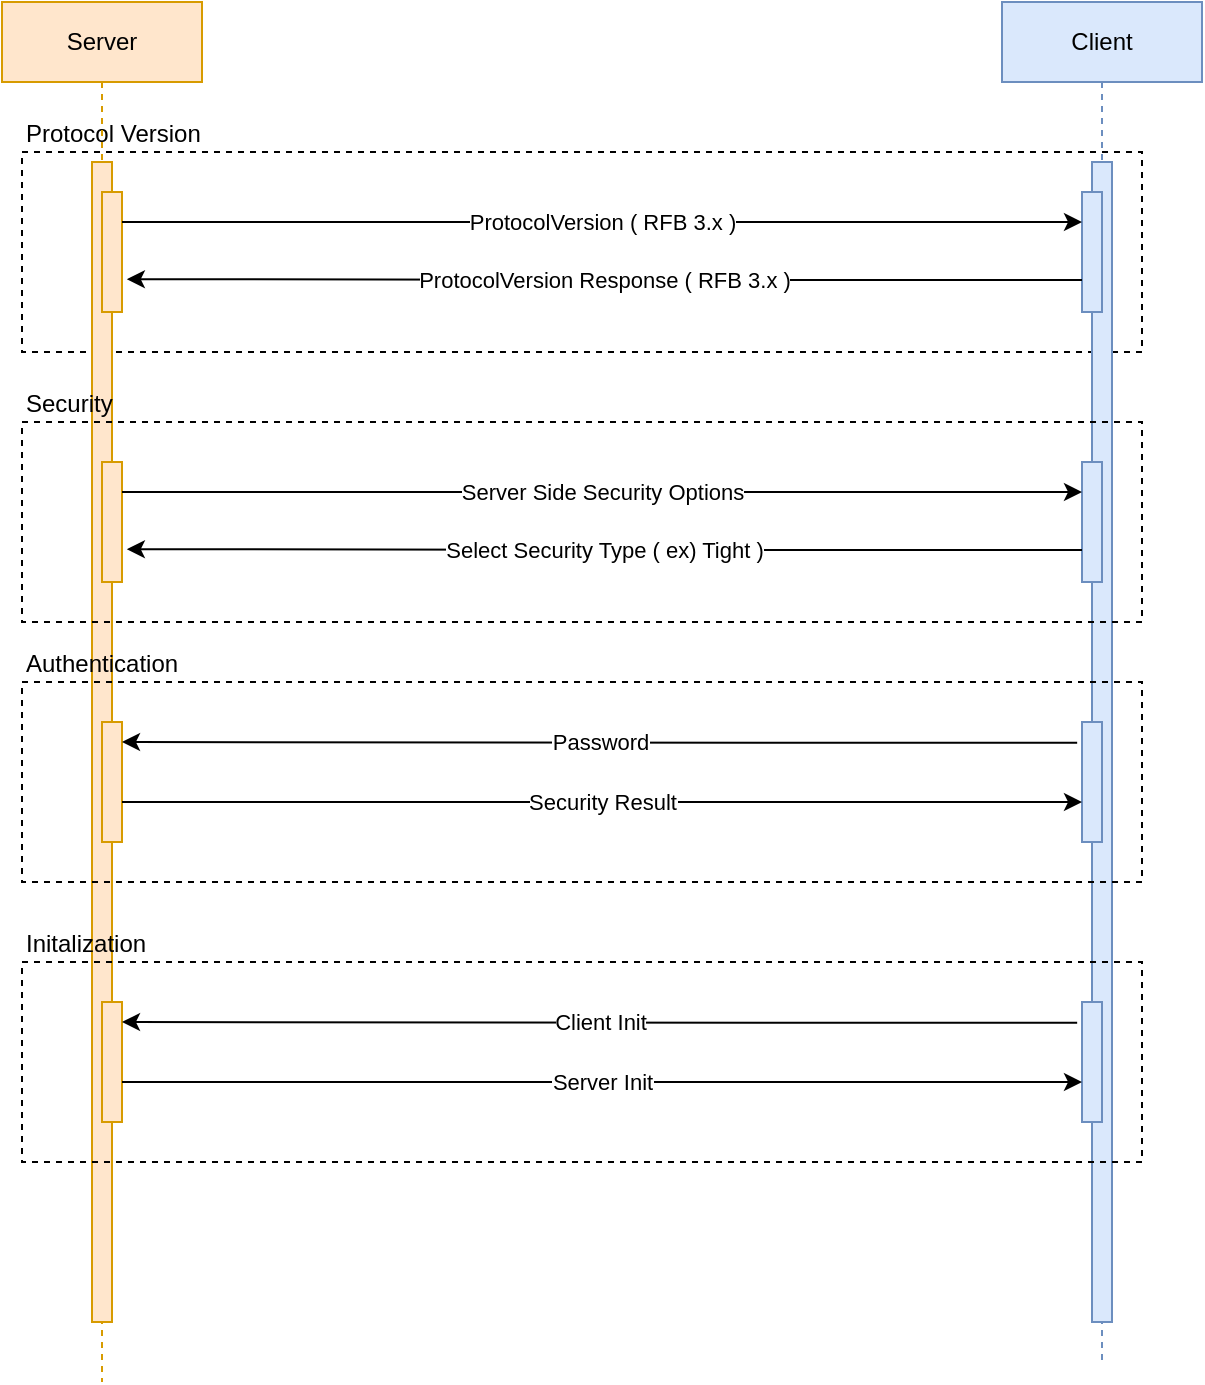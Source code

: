 <mxfile version="27.2.0" pages="5">
  <diagram id="OJiDylZDKc62zz5DHtTa" name="RFB_Protocol">
    <mxGraphModel dx="1188" dy="667" grid="1" gridSize="10" guides="1" tooltips="1" connect="1" arrows="1" fold="1" page="1" pageScale="1" pageWidth="827" pageHeight="1169" math="0" shadow="0">
      <root>
        <mxCell id="0" />
        <mxCell id="1" parent="0" />
        <mxCell id="KPSD_x9DPpmhUbZZ9yAU-1" value="Protocol Version" style="rounded=0;whiteSpace=wrap;html=1;fillColor=none;dashed=1;labelPosition=center;verticalLabelPosition=top;align=left;verticalAlign=bottom;" vertex="1" parent="1">
          <mxGeometry x="120" y="115" width="560" height="100" as="geometry" />
        </mxCell>
        <mxCell id="8FCmaWCUZ1RdT127gi2X-4" value="Server" style="shape=umlLifeline;perimeter=lifelinePerimeter;whiteSpace=wrap;html=1;container=1;collapsible=0;recursiveResize=0;outlineConnect=0;fillColor=#ffe6cc;strokeColor=#d79b00;" vertex="1" parent="1">
          <mxGeometry x="110" y="40" width="100" height="690" as="geometry" />
        </mxCell>
        <mxCell id="8FCmaWCUZ1RdT127gi2X-5" value="" style="html=1;points=[];perimeter=orthogonalPerimeter;fillColor=#ffe6cc;strokeColor=#d79b00;" vertex="1" parent="8FCmaWCUZ1RdT127gi2X-4">
          <mxGeometry x="45" y="80" width="10" height="580" as="geometry" />
        </mxCell>
        <mxCell id="8FCmaWCUZ1RdT127gi2X-6" value="" style="html=1;points=[];perimeter=orthogonalPerimeter;fillColor=#ffe6cc;strokeColor=#d79b00;" vertex="1" parent="8FCmaWCUZ1RdT127gi2X-4">
          <mxGeometry x="50" y="95" width="10" height="60" as="geometry" />
        </mxCell>
        <mxCell id="8FCmaWCUZ1RdT127gi2X-11" value="Client" style="shape=umlLifeline;perimeter=lifelinePerimeter;whiteSpace=wrap;html=1;container=1;collapsible=0;recursiveResize=0;outlineConnect=0;fillColor=#dae8fc;strokeColor=#6c8ebf;" vertex="1" parent="1">
          <mxGeometry x="610" y="40" width="100" height="680" as="geometry" />
        </mxCell>
        <mxCell id="sWM0tMhOnT5Zf9Z6tHfr-1" value="" style="html=1;points=[];perimeter=orthogonalPerimeter;fillColor=#dae8fc;strokeColor=#6c8ebf;" vertex="1" parent="8FCmaWCUZ1RdT127gi2X-11">
          <mxGeometry x="45" y="80" width="10" height="580" as="geometry" />
        </mxCell>
        <mxCell id="sWM0tMhOnT5Zf9Z6tHfr-2" value="" style="html=1;points=[];perimeter=orthogonalPerimeter;fillColor=#dae8fc;strokeColor=#6c8ebf;" vertex="1" parent="8FCmaWCUZ1RdT127gi2X-11">
          <mxGeometry x="40" y="95" width="10" height="60" as="geometry" />
        </mxCell>
        <mxCell id="sWM0tMhOnT5Zf9Z6tHfr-5" value="ProtocolVersion ( RFB 3.x )" style="edgeStyle=orthogonalEdgeStyle;rounded=0;orthogonalLoop=1;jettySize=auto;html=1;" edge="1" parent="1">
          <mxGeometry relative="1" as="geometry">
            <mxPoint x="170" y="150" as="sourcePoint" />
            <mxPoint x="650" y="150" as="targetPoint" />
          </mxGeometry>
        </mxCell>
        <mxCell id="sWM0tMhOnT5Zf9Z6tHfr-10" value="ProtocolVersion Response ( RFB 3.x )" style="edgeStyle=orthogonalEdgeStyle;rounded=0;orthogonalLoop=1;jettySize=auto;html=1;entryX=1.242;entryY=0.71;entryDx=0;entryDy=0;entryPerimeter=0;" edge="1" parent="1">
          <mxGeometry relative="1" as="geometry">
            <mxPoint x="650" y="179" as="sourcePoint" />
            <mxPoint x="172.42" y="178.6" as="targetPoint" />
            <Array as="points">
              <mxPoint x="530" y="179" />
              <mxPoint x="530" y="179" />
            </Array>
          </mxGeometry>
        </mxCell>
        <mxCell id="KPSD_x9DPpmhUbZZ9yAU-3" value="Security" style="rounded=0;whiteSpace=wrap;html=1;fillColor=none;dashed=1;labelPosition=center;verticalLabelPosition=top;align=left;verticalAlign=bottom;" vertex="1" parent="1">
          <mxGeometry x="120" y="250" width="560" height="100" as="geometry" />
        </mxCell>
        <mxCell id="KPSD_x9DPpmhUbZZ9yAU-4" value="" style="html=1;points=[];perimeter=orthogonalPerimeter;fillColor=#ffe6cc;strokeColor=#d79b00;" vertex="1" parent="1">
          <mxGeometry x="160" y="270" width="10" height="60" as="geometry" />
        </mxCell>
        <mxCell id="KPSD_x9DPpmhUbZZ9yAU-5" value="" style="html=1;points=[];perimeter=orthogonalPerimeter;fillColor=#dae8fc;strokeColor=#6c8ebf;" vertex="1" parent="1">
          <mxGeometry x="650" y="270" width="10" height="60" as="geometry" />
        </mxCell>
        <mxCell id="KPSD_x9DPpmhUbZZ9yAU-6" value="Server Side Security Options" style="edgeStyle=orthogonalEdgeStyle;rounded=0;orthogonalLoop=1;jettySize=auto;html=1;" edge="1" parent="1">
          <mxGeometry relative="1" as="geometry">
            <mxPoint x="170" y="285" as="sourcePoint" />
            <mxPoint x="650" y="285" as="targetPoint" />
          </mxGeometry>
        </mxCell>
        <mxCell id="KPSD_x9DPpmhUbZZ9yAU-7" value="Select Security Type ( ex) Tight )" style="edgeStyle=orthogonalEdgeStyle;rounded=0;orthogonalLoop=1;jettySize=auto;html=1;entryX=1.242;entryY=0.71;entryDx=0;entryDy=0;entryPerimeter=0;" edge="1" parent="1">
          <mxGeometry relative="1" as="geometry">
            <mxPoint x="650" y="314" as="sourcePoint" />
            <mxPoint x="172.42" y="313.6" as="targetPoint" />
            <Array as="points">
              <mxPoint x="530" y="314" />
              <mxPoint x="530" y="314" />
            </Array>
          </mxGeometry>
        </mxCell>
        <mxCell id="KPSD_x9DPpmhUbZZ9yAU-13" value="Authentication" style="rounded=0;whiteSpace=wrap;html=1;fillColor=none;dashed=1;labelPosition=center;verticalLabelPosition=top;align=left;verticalAlign=bottom;" vertex="1" parent="1">
          <mxGeometry x="120" y="380" width="560" height="100" as="geometry" />
        </mxCell>
        <mxCell id="KPSD_x9DPpmhUbZZ9yAU-14" value="" style="html=1;points=[];perimeter=orthogonalPerimeter;fillColor=#ffe6cc;strokeColor=#d79b00;" vertex="1" parent="1">
          <mxGeometry x="160" y="400" width="10" height="60" as="geometry" />
        </mxCell>
        <mxCell id="KPSD_x9DPpmhUbZZ9yAU-15" value="" style="html=1;points=[];perimeter=orthogonalPerimeter;fillColor=#dae8fc;strokeColor=#6c8ebf;" vertex="1" parent="1">
          <mxGeometry x="650" y="400" width="10" height="60" as="geometry" />
        </mxCell>
        <mxCell id="KPSD_x9DPpmhUbZZ9yAU-16" value="Security Result" style="edgeStyle=orthogonalEdgeStyle;rounded=0;orthogonalLoop=1;jettySize=auto;html=1;" edge="1" parent="1">
          <mxGeometry relative="1" as="geometry">
            <mxPoint x="170" y="440" as="sourcePoint" />
            <mxPoint x="650" y="440" as="targetPoint" />
          </mxGeometry>
        </mxCell>
        <mxCell id="KPSD_x9DPpmhUbZZ9yAU-17" value="Password" style="edgeStyle=orthogonalEdgeStyle;rounded=0;orthogonalLoop=1;jettySize=auto;html=1;entryX=1.242;entryY=0.71;entryDx=0;entryDy=0;entryPerimeter=0;" edge="1" parent="1">
          <mxGeometry relative="1" as="geometry">
            <mxPoint x="647.58" y="410.4" as="sourcePoint" />
            <mxPoint x="170.0" y="410" as="targetPoint" />
            <Array as="points">
              <mxPoint x="527.58" y="410.4" />
              <mxPoint x="527.58" y="410.4" />
            </Array>
          </mxGeometry>
        </mxCell>
        <mxCell id="KPSD_x9DPpmhUbZZ9yAU-18" value="Initalization" style="rounded=0;whiteSpace=wrap;html=1;fillColor=none;dashed=1;labelPosition=center;verticalLabelPosition=top;align=left;verticalAlign=bottom;" vertex="1" parent="1">
          <mxGeometry x="120" y="520" width="560" height="100" as="geometry" />
        </mxCell>
        <mxCell id="KPSD_x9DPpmhUbZZ9yAU-19" value="" style="html=1;points=[];perimeter=orthogonalPerimeter;fillColor=#ffe6cc;strokeColor=#d79b00;" vertex="1" parent="1">
          <mxGeometry x="160" y="540" width="10" height="60" as="geometry" />
        </mxCell>
        <mxCell id="KPSD_x9DPpmhUbZZ9yAU-20" value="" style="html=1;points=[];perimeter=orthogonalPerimeter;fillColor=#dae8fc;strokeColor=#6c8ebf;" vertex="1" parent="1">
          <mxGeometry x="650" y="540" width="10" height="60" as="geometry" />
        </mxCell>
        <mxCell id="KPSD_x9DPpmhUbZZ9yAU-21" value="Server Init" style="edgeStyle=orthogonalEdgeStyle;rounded=0;orthogonalLoop=1;jettySize=auto;html=1;" edge="1" parent="1">
          <mxGeometry relative="1" as="geometry">
            <mxPoint x="170" y="580" as="sourcePoint" />
            <mxPoint x="650" y="580" as="targetPoint" />
          </mxGeometry>
        </mxCell>
        <mxCell id="KPSD_x9DPpmhUbZZ9yAU-22" value="Client Init" style="edgeStyle=orthogonalEdgeStyle;rounded=0;orthogonalLoop=1;jettySize=auto;html=1;entryX=1.242;entryY=0.71;entryDx=0;entryDy=0;entryPerimeter=0;" edge="1" parent="1">
          <mxGeometry relative="1" as="geometry">
            <mxPoint x="647.58" y="550.4" as="sourcePoint" />
            <mxPoint x="170.0" y="550" as="targetPoint" />
            <Array as="points">
              <mxPoint x="527.58" y="550.4" />
              <mxPoint x="527.58" y="550.4" />
            </Array>
          </mxGeometry>
        </mxCell>
      </root>
    </mxGraphModel>
  </diagram>
  <diagram id="futHeiRAGk7LEK9us22i" name="Optional_Protocol">
    <mxGraphModel dx="2253" dy="800" grid="1" gridSize="10" guides="1" tooltips="1" connect="1" arrows="1" fold="1" page="1" pageScale="1" pageWidth="827" pageHeight="1169" math="0" shadow="0">
      <root>
        <mxCell id="0" />
        <mxCell id="1" parent="0" />
        <mxCell id="oYPwVkxwW-klJInTMUcj-1" value="alt" style="shape=umlFrame;whiteSpace=wrap;html=1;fillColor=#f5f5f5;fontColor=#333333;strokeColor=#666666;" vertex="1" parent="1">
          <mxGeometry x="150" y="320" width="620" height="330" as="geometry" />
        </mxCell>
        <mxCell id="oYPwVkxwW-klJInTMUcj-2" value=":Customer" style="shape=umlLifeline;participant=umlActor;perimeter=lifelinePerimeter;html=1;container=1;collapsible=0;recursiveResize=0;verticalAlign=top;spacingTop=36;outlineConnect=0;size=40;fillColor=#f8cecc;strokeColor=#b85450;" vertex="1" parent="1">
          <mxGeometry x="80" y="160" width="20" height="530" as="geometry" />
        </mxCell>
        <mxCell id="oYPwVkxwW-klJInTMUcj-3" value="" style="html=1;points=[];perimeter=orthogonalPerimeter;fillColor=#f8cecc;strokeColor=#b85450;" vertex="1" parent="oYPwVkxwW-klJInTMUcj-2">
          <mxGeometry x="5" y="70" width="10" height="420" as="geometry" />
        </mxCell>
        <mxCell id="oYPwVkxwW-klJInTMUcj-4" value=":SearchForm" style="shape=umlLifeline;perimeter=lifelinePerimeter;whiteSpace=wrap;html=1;container=1;collapsible=0;recursiveResize=0;outlineConnect=0;fillColor=#ffe6cc;strokeColor=#d79b00;" vertex="1" parent="1">
          <mxGeometry x="220" y="170" width="100" height="520" as="geometry" />
        </mxCell>
        <mxCell id="oYPwVkxwW-klJInTMUcj-5" value="" style="html=1;points=[];perimeter=orthogonalPerimeter;fillColor=#ffe6cc;strokeColor=#d79b00;" vertex="1" parent="oYPwVkxwW-klJInTMUcj-4">
          <mxGeometry x="45" y="80" width="10" height="380" as="geometry" />
        </mxCell>
        <mxCell id="oYPwVkxwW-klJInTMUcj-6" value="" style="html=1;points=[];perimeter=orthogonalPerimeter;fillColor=#ffe6cc;strokeColor=#d79b00;" vertex="1" parent="oYPwVkxwW-klJInTMUcj-4">
          <mxGeometry x="50" y="110" width="10" height="40" as="geometry" />
        </mxCell>
        <mxCell id="oYPwVkxwW-klJInTMUcj-7" value="1.1: validSearch()" style="edgeStyle=orthogonalEdgeStyle;html=1;align=left;spacingLeft=2;endArrow=block;rounded=0;entryX=1;entryY=0;" edge="1" parent="oYPwVkxwW-klJInTMUcj-4" target="oYPwVkxwW-klJInTMUcj-6">
          <mxGeometry relative="1" as="geometry">
            <mxPoint x="55" y="100" as="sourcePoint" />
            <Array as="points">
              <mxPoint x="80" y="100" />
              <mxPoint x="80" y="110" />
            </Array>
          </mxGeometry>
        </mxCell>
        <mxCell id="oYPwVkxwW-klJInTMUcj-8" value="" style="html=1;points=[];perimeter=orthogonalPerimeter;fillColor=#ffe6cc;strokeColor=#d79b00;" vertex="1" parent="oYPwVkxwW-klJInTMUcj-4">
          <mxGeometry x="50" y="380" width="10" height="40" as="geometry" />
        </mxCell>
        <mxCell id="oYPwVkxwW-klJInTMUcj-9" value="1.3: displayError()" style="edgeStyle=orthogonalEdgeStyle;html=1;align=left;spacingLeft=2;endArrow=block;rounded=0;entryX=1;entryY=0;" edge="1" parent="oYPwVkxwW-klJInTMUcj-4" source="oYPwVkxwW-klJInTMUcj-5" target="oYPwVkxwW-klJInTMUcj-8">
          <mxGeometry relative="1" as="geometry">
            <mxPoint x="50" y="320" as="sourcePoint" />
            <Array as="points">
              <mxPoint x="80" y="370" />
              <mxPoint x="80" y="380" />
            </Array>
          </mxGeometry>
        </mxCell>
        <mxCell id="oYPwVkxwW-klJInTMUcj-10" value="1: itemSearch(itemName)" style="html=1;verticalAlign=bottom;endArrow=block;entryX=0;entryY=0;rounded=0;" edge="1" source="oYPwVkxwW-klJInTMUcj-3" target="oYPwVkxwW-klJInTMUcj-5" parent="1">
          <mxGeometry relative="1" as="geometry">
            <mxPoint x="195" y="250" as="sourcePoint" />
          </mxGeometry>
        </mxCell>
        <mxCell id="oYPwVkxwW-klJInTMUcj-11" value=":SearchResults" style="shape=umlLifeline;perimeter=lifelinePerimeter;whiteSpace=wrap;html=1;container=1;collapsible=0;recursiveResize=0;outlineConnect=0;fillColor=#dae8fc;strokeColor=#6c8ebf;" vertex="1" parent="1">
          <mxGeometry x="440" y="170" width="100" height="520" as="geometry" />
        </mxCell>
        <mxCell id="oYPwVkxwW-klJInTMUcj-12" value="" style="html=1;points=[];perimeter=orthogonalPerimeter;fillColor=#dae8fc;strokeColor=#6c8ebf;" vertex="1" parent="oYPwVkxwW-klJInTMUcj-11">
          <mxGeometry x="45" y="250" width="10" height="20" as="geometry" />
        </mxCell>
        <mxCell id="oYPwVkxwW-klJInTMUcj-13" value=":ItemDatabase" style="shape=umlLifeline;participant=umlEntity;perimeter=lifelinePerimeter;whiteSpace=wrap;html=1;container=1;collapsible=0;recursiveResize=0;verticalAlign=top;spacingTop=36;outlineConnect=0;fillColor=#e1d5e7;strokeColor=#9673a6;" vertex="1" parent="1">
          <mxGeometry x="610" y="170" width="40" height="520" as="geometry" />
        </mxCell>
        <mxCell id="oYPwVkxwW-klJInTMUcj-14" value="" style="html=1;points=[];perimeter=orthogonalPerimeter;fillColor=#e1d5e7;strokeColor=#9673a6;" vertex="1" parent="oYPwVkxwW-klJInTMUcj-13">
          <mxGeometry x="15" y="180" width="10" height="40" as="geometry" />
        </mxCell>
        <mxCell id="oYPwVkxwW-klJInTMUcj-15" value=":ResultList" style="shape=umlLifeline;perimeter=lifelinePerimeter;whiteSpace=wrap;html=1;container=1;collapsible=0;recursiveResize=0;outlineConnect=0;fillColor=#d5e8d4;strokeColor=#82b366;" vertex="1" parent="1">
          <mxGeometry x="690" y="240" width="100" height="220" as="geometry" />
        </mxCell>
        <mxCell id="oYPwVkxwW-klJInTMUcj-16" value="" style="shape=umlDestroy;whiteSpace=wrap;html=1;strokeWidth=3;" vertex="1" parent="oYPwVkxwW-klJInTMUcj-15">
          <mxGeometry x="35" y="200" width="30" height="30" as="geometry" />
        </mxCell>
        <mxCell id="oYPwVkxwW-klJInTMUcj-17" value="" style="html=1;points=[];perimeter=orthogonalPerimeter;fillColor=#d5e8d4;strokeColor=#82b366;" vertex="1" parent="oYPwVkxwW-klJInTMUcj-15">
          <mxGeometry x="45" y="115" width="10" height="65" as="geometry" />
        </mxCell>
        <mxCell id="oYPwVkxwW-klJInTMUcj-18" value="1.2: SearchItems(itemName)" style="html=1;verticalAlign=bottom;endArrow=block;entryX=0;entryY=0;rounded=0;" edge="1" source="oYPwVkxwW-klJInTMUcj-5" target="oYPwVkxwW-klJInTMUcj-14" parent="1">
          <mxGeometry relative="1" as="geometry">
            <mxPoint x="560" y="280" as="sourcePoint" />
          </mxGeometry>
        </mxCell>
        <mxCell id="oYPwVkxwW-klJInTMUcj-19" value="1.2.1: listResults()" style="html=1;verticalAlign=bottom;endArrow=block;entryX=0;entryY=0;rounded=0;" edge="1" source="oYPwVkxwW-klJInTMUcj-14" target="oYPwVkxwW-klJInTMUcj-17" parent="1">
          <mxGeometry relative="1" as="geometry">
            <mxPoint x="672" y="365" as="sourcePoint" />
          </mxGeometry>
        </mxCell>
        <mxCell id="oYPwVkxwW-klJInTMUcj-20" value="1.2.1.1: displayResults()" style="html=1;verticalAlign=bottom;endArrow=block;entryX=1;entryY=0;rounded=0;" edge="1" source="oYPwVkxwW-klJInTMUcj-17" target="oYPwVkxwW-klJInTMUcj-12" parent="1">
          <mxGeometry relative="1" as="geometry">
            <mxPoint x="560" y="400" as="sourcePoint" />
            <Array as="points">
              <mxPoint x="560" y="420" />
            </Array>
          </mxGeometry>
        </mxCell>
        <mxCell id="oYPwVkxwW-klJInTMUcj-21" value="" style="endArrow=none;dashed=1;html=1;rounded=0;entryX=1;entryY=0.576;entryDx=0;entryDy=0;entryPerimeter=0;exitX=0;exitY=0.573;exitDx=0;exitDy=0;exitPerimeter=0;" edge="1" source="oYPwVkxwW-klJInTMUcj-1" target="oYPwVkxwW-klJInTMUcj-1" parent="1">
          <mxGeometry width="50" height="50" relative="1" as="geometry">
            <mxPoint x="360" y="460" as="sourcePoint" />
            <mxPoint x="410" y="410" as="targetPoint" />
          </mxGeometry>
        </mxCell>
        <mxCell id="oYPwVkxwW-klJInTMUcj-22" value="[itemName=valid]" style="text;html=1;align=center;verticalAlign=middle;resizable=0;points=[];autosize=1;strokeColor=none;fillColor=none;" vertex="1" parent="1">
          <mxGeometry x="145" y="345" width="120" height="30" as="geometry" />
        </mxCell>
        <mxCell id="oYPwVkxwW-klJInTMUcj-23" value="[else]" style="text;html=1;align=center;verticalAlign=middle;resizable=0;points=[];autosize=1;strokeColor=none;fillColor=none;" vertex="1" parent="1">
          <mxGeometry x="145" y="505" width="50" height="30" as="geometry" />
        </mxCell>
        <mxCell id="oYPwVkxwW-klJInTMUcj-24" style="edgeStyle=none;rounded=0;orthogonalLoop=1;jettySize=auto;html=1;endArrow=open;endFill=0;dashed=1;" edge="1" source="oYPwVkxwW-klJInTMUcj-5" target="oYPwVkxwW-klJInTMUcj-3" parent="1">
          <mxGeometry relative="1" as="geometry">
            <Array as="points">
              <mxPoint x="180" y="620" />
            </Array>
          </mxGeometry>
        </mxCell>
        <mxCell id="oYPwVkxwW-klJInTMUcj-25" value="sd searchForItems" style="shape=umlFrame;whiteSpace=wrap;html=1;width=120;height=30;boundedLbl=1;verticalAlign=middle;align=left;spacingLeft=5;fillColor=#f5f5f5;fontColor=#333333;strokeColor=#666666;" vertex="1" parent="1">
          <mxGeometry x="-10" y="120" width="850" height="590" as="geometry" />
        </mxCell>
      </root>
    </mxGraphModel>
  </diagram>
  <diagram name="Screen" id="r6Kb4BBWpulR1Wia2MeO">
    <mxGraphModel dx="2610" dy="2169" grid="1" gridSize="10" guides="1" tooltips="1" connect="1" arrows="1" fold="1" page="1" pageScale="1" pageWidth="827" pageHeight="1169" math="0" shadow="0">
      <root>
        <mxCell id="0" />
        <mxCell id="1" parent="0" />
        <mxCell id="QIp_asUdpDxzrUBA6vSg-23" value="&lt;h3 style=&quot;&quot;&gt;Desktop Server&lt;/h3&gt;" style="rounded=0;whiteSpace=wrap;html=1;labelPosition=center;verticalLabelPosition=top;align=center;verticalAlign=bottom;" parent="1" vertex="1">
          <mxGeometry x="42.86" y="-1112.5" width="657.14" height="610" as="geometry" />
        </mxCell>
        <mxCell id="QIp_asUdpDxzrUBA6vSg-42" value="Pipe Server" style="rounded=0;whiteSpace=wrap;html=1;" parent="1" vertex="1">
          <mxGeometry x="62.86" y="-840" width="120" height="60" as="geometry" />
        </mxCell>
        <mxCell id="QIp_asUdpDxzrUBA6vSg-43" value="" style="group" parent="1" vertex="1" connectable="0">
          <mxGeometry x="402.86" y="-1085" width="210" height="550" as="geometry" />
        </mxCell>
        <mxCell id="QIp_asUdpDxzrUBA6vSg-26" value="Windows Screen Grabber" style="rounded=0;whiteSpace=wrap;html=1;labelPosition=center;verticalLabelPosition=top;align=center;verticalAlign=bottom;" parent="QIp_asUdpDxzrUBA6vSg-43" vertex="1">
          <mxGeometry width="210" height="550" as="geometry" />
        </mxCell>
        <mxCell id="QIp_asUdpDxzrUBA6vSg-27" style="edgeStyle=orthogonalEdgeStyle;rounded=0;orthogonalLoop=1;jettySize=auto;html=1;entryX=0.5;entryY=0;entryDx=0;entryDy=0;" parent="QIp_asUdpDxzrUBA6vSg-43" source="QIp_asUdpDxzrUBA6vSg-28" target="QIp_asUdpDxzrUBA6vSg-41" edge="1">
          <mxGeometry relative="1" as="geometry" />
        </mxCell>
        <mxCell id="QIp_asUdpDxzrUBA6vSg-28" value="&lt;div&gt;Windows&lt;/div&gt;DesktopFactory" style="rounded=0;whiteSpace=wrap;html=1;" parent="QIp_asUdpDxzrUBA6vSg-43" vertex="1">
          <mxGeometry x="40" y="19" width="120" height="60" as="geometry" />
        </mxCell>
        <mxCell id="QIp_asUdpDxzrUBA6vSg-29" style="edgeStyle=orthogonalEdgeStyle;rounded=0;orthogonalLoop=1;jettySize=auto;html=1;entryX=0.5;entryY=0;entryDx=0;entryDy=0;" parent="QIp_asUdpDxzrUBA6vSg-43" source="QIp_asUdpDxzrUBA6vSg-31" target="QIp_asUdpDxzrUBA6vSg-38" edge="1">
          <mxGeometry relative="1" as="geometry" />
        </mxCell>
        <mxCell id="QIp_asUdpDxzrUBA6vSg-30" value="Fallback" style="edgeLabel;html=1;align=center;verticalAlign=middle;resizable=0;points=[];" parent="QIp_asUdpDxzrUBA6vSg-29" vertex="1" connectable="0">
          <mxGeometry x="-0.582" y="1" relative="1" as="geometry">
            <mxPoint as="offset" />
          </mxGeometry>
        </mxCell>
        <mxCell id="QIp_asUdpDxzrUBA6vSg-31" value="Win8 Desktop Duplication" style="rounded=0;whiteSpace=wrap;html=1;fillColor=#f5f5f5;fontColor=#333333;strokeColor=#666666;" parent="QIp_asUdpDxzrUBA6vSg-43" vertex="1">
          <mxGeometry x="40" y="189" width="120" height="60" as="geometry" />
        </mxCell>
        <mxCell id="QIp_asUdpDxzrUBA6vSg-32" style="edgeStyle=orthogonalEdgeStyle;rounded=0;orthogonalLoop=1;jettySize=auto;html=1;entryX=0.5;entryY=0;entryDx=0;entryDy=0;" parent="QIp_asUdpDxzrUBA6vSg-43" source="QIp_asUdpDxzrUBA6vSg-34" target="QIp_asUdpDxzrUBA6vSg-35" edge="1">
          <mxGeometry relative="1" as="geometry" />
        </mxCell>
        <mxCell id="QIp_asUdpDxzrUBA6vSg-33" value="Fallback" style="edgeLabel;html=1;align=center;verticalAlign=middle;resizable=0;points=[];" parent="QIp_asUdpDxzrUBA6vSg-32" vertex="1" connectable="0">
          <mxGeometry x="-0.269" y="1" relative="1" as="geometry">
            <mxPoint as="offset" />
          </mxGeometry>
        </mxCell>
        <mxCell id="QIp_asUdpDxzrUBA6vSg-34" value="Mirage Screen Driver" style="rounded=0;whiteSpace=wrap;html=1;fillColor=#f5f5f5;fontColor=#333333;strokeColor=#666666;" parent="QIp_asUdpDxzrUBA6vSg-43" vertex="1">
          <mxGeometry x="40" y="372" width="120" height="60" as="geometry" />
        </mxCell>
        <mxCell id="QIp_asUdpDxzrUBA6vSg-35" value="Win32(GDI) Capture" style="rounded=0;whiteSpace=wrap;html=1;fillColor=#f5f5f5;fontColor=#333333;strokeColor=#666666;" parent="QIp_asUdpDxzrUBA6vSg-43" vertex="1">
          <mxGeometry x="40" y="470" width="120" height="60" as="geometry" />
        </mxCell>
        <mxCell id="QIp_asUdpDxzrUBA6vSg-36" style="edgeStyle=orthogonalEdgeStyle;rounded=0;orthogonalLoop=1;jettySize=auto;html=1;entryX=0.5;entryY=0;entryDx=0;entryDy=0;" parent="QIp_asUdpDxzrUBA6vSg-43" source="QIp_asUdpDxzrUBA6vSg-38" target="QIp_asUdpDxzrUBA6vSg-34" edge="1">
          <mxGeometry relative="1" as="geometry" />
        </mxCell>
        <mxCell id="QIp_asUdpDxzrUBA6vSg-37" value="Yes" style="edgeLabel;html=1;align=center;verticalAlign=middle;resizable=0;points=[];" parent="QIp_asUdpDxzrUBA6vSg-36" vertex="1" connectable="0">
          <mxGeometry x="-0.09" y="1" relative="1" as="geometry">
            <mxPoint as="offset" />
          </mxGeometry>
        </mxCell>
        <mxCell id="QIp_asUdpDxzrUBA6vSg-78" value="No" style="edgeStyle=orthogonalEdgeStyle;rounded=0;orthogonalLoop=1;jettySize=auto;html=1;entryX=1;entryY=0.5;entryDx=0;entryDy=0;" parent="QIp_asUdpDxzrUBA6vSg-43" source="QIp_asUdpDxzrUBA6vSg-38" target="QIp_asUdpDxzrUBA6vSg-35" edge="1">
          <mxGeometry relative="1" as="geometry">
            <Array as="points">
              <mxPoint x="200" y="312" />
              <mxPoint x="200" y="500" />
            </Array>
          </mxGeometry>
        </mxCell>
        <mxCell id="QIp_asUdpDxzrUBA6vSg-38" value="MirrorDriver" style="rhombus;whiteSpace=wrap;html=1;" parent="QIp_asUdpDxzrUBA6vSg-43" vertex="1">
          <mxGeometry x="58.75" y="282" width="82.5" height="60" as="geometry" />
        </mxCell>
        <mxCell id="QIp_asUdpDxzrUBA6vSg-39" style="edgeStyle=orthogonalEdgeStyle;rounded=0;orthogonalLoop=1;jettySize=auto;html=1;entryX=0.5;entryY=0;entryDx=0;entryDy=0;" parent="QIp_asUdpDxzrUBA6vSg-43" source="QIp_asUdpDxzrUBA6vSg-41" target="QIp_asUdpDxzrUBA6vSg-31" edge="1">
          <mxGeometry relative="1" as="geometry" />
        </mxCell>
        <mxCell id="QIp_asUdpDxzrUBA6vSg-77" value="Yes" style="edgeLabel;html=1;align=center;verticalAlign=middle;resizable=0;points=[];" parent="QIp_asUdpDxzrUBA6vSg-39" vertex="1" connectable="0">
          <mxGeometry x="-0.365" y="-1" relative="1" as="geometry">
            <mxPoint as="offset" />
          </mxGeometry>
        </mxCell>
        <mxCell id="QIp_asUdpDxzrUBA6vSg-40" value="No" style="edgeStyle=orthogonalEdgeStyle;rounded=0;orthogonalLoop=1;jettySize=auto;html=1;entryX=1;entryY=0.5;entryDx=0;entryDy=0;" parent="QIp_asUdpDxzrUBA6vSg-43" source="QIp_asUdpDxzrUBA6vSg-41" target="QIp_asUdpDxzrUBA6vSg-38" edge="1">
          <mxGeometry relative="1" as="geometry">
            <Array as="points">
              <mxPoint x="200" y="129" />
              <mxPoint x="200" y="312" />
            </Array>
          </mxGeometry>
        </mxCell>
        <mxCell id="QIp_asUdpDxzrUBA6vSg-41" value="D3D" style="rhombus;whiteSpace=wrap;html=1;" parent="QIp_asUdpDxzrUBA6vSg-43" vertex="1">
          <mxGeometry x="58.75" y="99" width="82.5" height="60" as="geometry" />
        </mxCell>
        <mxCell id="QIp_asUdpDxzrUBA6vSg-45" value="&lt;h3 style=&quot;&quot;&gt;SwRCS Service&lt;/h3&gt;" style="rounded=0;whiteSpace=wrap;html=1;labelPosition=center;verticalLabelPosition=top;align=center;verticalAlign=bottom;" parent="1" vertex="1">
          <mxGeometry x="-790" y="-1110" width="670" height="610" as="geometry" />
        </mxCell>
        <mxCell id="QIp_asUdpDxzrUBA6vSg-47" style="edgeStyle=orthogonalEdgeStyle;rounded=0;orthogonalLoop=1;jettySize=auto;html=1;entryX=0;entryY=0.5;entryDx=0;entryDy=0;startArrow=classic;startFill=1;dashed=1;" parent="1" source="QIp_asUdpDxzrUBA6vSg-46" target="QIp_asUdpDxzrUBA6vSg-42" edge="1">
          <mxGeometry relative="1" as="geometry" />
        </mxCell>
        <mxCell id="l4cAjevxtA63TaPh4Kpv-82" value="Windows Pipe" style="edgeLabel;html=1;align=center;verticalAlign=middle;resizable=0;points=[];" parent="QIp_asUdpDxzrUBA6vSg-47" vertex="1" connectable="0">
          <mxGeometry x="0.011" y="1" relative="1" as="geometry">
            <mxPoint as="offset" />
          </mxGeometry>
        </mxCell>
        <mxCell id="QIp_asUdpDxzrUBA6vSg-46" value="Pipe Client" style="rounded=0;whiteSpace=wrap;html=1;" parent="1" vertex="1">
          <mxGeometry x="-290" y="-837.5" width="120" height="60" as="geometry" />
        </mxCell>
        <mxCell id="QIp_asUdpDxzrUBA6vSg-48" value="RFB Client" style="rounded=0;whiteSpace=wrap;html=1;labelPosition=center;verticalLabelPosition=top;align=left;verticalAlign=bottom;" parent="1" vertex="1">
          <mxGeometry x="-750" y="-790" width="160" height="120" as="geometry" />
        </mxCell>
        <mxCell id="QIp_asUdpDxzrUBA6vSg-51" value="UpdateSender" style="rounded=0;whiteSpace=wrap;html=1;fillColor=#fff2cc;strokeColor=#d6b656;" parent="1" vertex="1">
          <mxGeometry x="-730" y="-762.5" width="120" height="60" as="geometry" />
        </mxCell>
        <mxCell id="QIp_asUdpDxzrUBA6vSg-72" value="" style="edgeStyle=orthogonalEdgeStyle;rounded=0;orthogonalLoop=1;jettySize=auto;html=1;entryX=0;entryY=0.5;entryDx=0;entryDy=0;startArrow=classic;startFill=1;dashed=1;" parent="1" source="QIp_asUdpDxzrUBA6vSg-42" target="QIp_asUdpDxzrUBA6vSg-71" edge="1">
          <mxGeometry relative="1" as="geometry">
            <mxPoint x="182.86" y="-809.5" as="sourcePoint" />
            <mxPoint x="402.86" y="-809.5" as="targetPoint" />
          </mxGeometry>
        </mxCell>
        <mxCell id="QIp_asUdpDxzrUBA6vSg-75" style="edgeStyle=orthogonalEdgeStyle;rounded=0;orthogonalLoop=1;jettySize=auto;html=1;entryX=0.5;entryY=1;entryDx=0;entryDy=0;dashed=1;startArrow=classic;startFill=1;" parent="1" source="QIp_asUdpDxzrUBA6vSg-71" target="QIp_asUdpDxzrUBA6vSg-26" edge="1">
          <mxGeometry relative="1" as="geometry">
            <Array as="points">
              <mxPoint x="282.86" y="-522.5" />
              <mxPoint x="507.86" y="-522.5" />
            </Array>
          </mxGeometry>
        </mxCell>
        <mxCell id="QIp_asUdpDxzrUBA6vSg-71" value="Dispatcher" style="rounded=0;whiteSpace=wrap;html=1;" parent="1" vertex="1">
          <mxGeometry x="222.86" y="-840" width="120" height="60" as="geometry" />
        </mxCell>
        <mxCell id="QIp_asUdpDxzrUBA6vSg-91" value="Socket Accepted" style="edgeStyle=orthogonalEdgeStyle;rounded=0;orthogonalLoop=1;jettySize=auto;html=1;entryX=0.5;entryY=0;entryDx=0;entryDy=0;" parent="1" source="QIp_asUdpDxzrUBA6vSg-82" target="QIp_asUdpDxzrUBA6vSg-83" edge="1">
          <mxGeometry relative="1" as="geometry" />
        </mxCell>
        <mxCell id="QIp_asUdpDxzrUBA6vSg-82" value="RFB Server(TCP/IP)" style="rounded=0;whiteSpace=wrap;html=1;" parent="1" vertex="1">
          <mxGeometry x="-560" y="-1082.5" width="120" height="57.5" as="geometry" />
        </mxCell>
        <mxCell id="QIp_asUdpDxzrUBA6vSg-87" style="edgeStyle=orthogonalEdgeStyle;rounded=0;orthogonalLoop=1;jettySize=auto;html=1;entryX=0.5;entryY=0;entryDx=0;entryDy=0;" parent="1" source="QIp_asUdpDxzrUBA6vSg-83" target="QIp_asUdpDxzrUBA6vSg-48" edge="1">
          <mxGeometry relative="1" as="geometry">
            <Array as="points">
              <mxPoint x="-500" y="-850" />
              <mxPoint x="-670" y="-850" />
            </Array>
          </mxGeometry>
        </mxCell>
        <mxCell id="QIp_asUdpDxzrUBA6vSg-88" style="edgeStyle=orthogonalEdgeStyle;rounded=0;orthogonalLoop=1;jettySize=auto;html=1;entryX=0.5;entryY=0;entryDx=0;entryDy=0;" parent="1" source="QIp_asUdpDxzrUBA6vSg-83" target="QIp_asUdpDxzrUBA6vSg-84" edge="1">
          <mxGeometry relative="1" as="geometry">
            <Array as="points">
              <mxPoint x="-500" y="-850" />
              <mxPoint x="-480" y="-850" />
            </Array>
          </mxGeometry>
        </mxCell>
        <mxCell id="QIp_asUdpDxzrUBA6vSg-83" value="RFB Manager" style="rounded=0;whiteSpace=wrap;html=1;" parent="1" vertex="1">
          <mxGeometry x="-560" y="-985" width="120" height="60" as="geometry" />
        </mxCell>
        <mxCell id="QIp_asUdpDxzrUBA6vSg-84" value="RFB Client" style="rounded=0;whiteSpace=wrap;html=1;labelPosition=center;verticalLabelPosition=top;align=left;verticalAlign=bottom;" parent="1" vertex="1">
          <mxGeometry x="-560" y="-790" width="160" height="120" as="geometry" />
        </mxCell>
        <mxCell id="QIp_asUdpDxzrUBA6vSg-85" value="UpdateSender" style="rounded=0;whiteSpace=wrap;html=1;fillColor=#fff2cc;strokeColor=#d6b656;" parent="1" vertex="1">
          <mxGeometry x="-540" y="-762.5" width="120" height="60" as="geometry" />
        </mxCell>
        <mxCell id="XQ-2oeP14VWHkz70t2Wv-2" style="edgeStyle=orthogonalEdgeStyle;rounded=0;orthogonalLoop=1;jettySize=auto;html=1;entryX=0.5;entryY=1;entryDx=0;entryDy=0;dashed=1;" parent="1" source="QIp_asUdpDxzrUBA6vSg-46" target="QIp_asUdpDxzrUBA6vSg-51" edge="1">
          <mxGeometry relative="1" as="geometry">
            <Array as="points">
              <mxPoint x="-230" y="-545" />
              <mxPoint x="-670" y="-545" />
            </Array>
          </mxGeometry>
        </mxCell>
        <mxCell id="3igPh88ZHLzASPxVfQm4-1" style="edgeStyle=orthogonalEdgeStyle;rounded=0;orthogonalLoop=1;jettySize=auto;html=1;entryX=0.5;entryY=1;entryDx=0;entryDy=0;dashed=1;startArrow=classic;startFill=1;" parent="1" source="QIp_asUdpDxzrUBA6vSg-46" target="QIp_asUdpDxzrUBA6vSg-85" edge="1">
          <mxGeometry relative="1" as="geometry">
            <Array as="points">
              <mxPoint x="-230" y="-545" />
              <mxPoint x="-480" y="-545" />
            </Array>
          </mxGeometry>
        </mxCell>
        <mxCell id="l4cAjevxtA63TaPh4Kpv-1" value="Update Sender ( Server )" style="rounded=0;whiteSpace=wrap;html=1;labelPosition=center;verticalLabelPosition=top;align=center;verticalAlign=bottom;fillColor=#fff2cc;strokeColor=#d6b656;" parent="1" vertex="1">
          <mxGeometry x="-585" y="-450" width="465" height="380" as="geometry" />
        </mxCell>
        <mxCell id="l4cAjevxtA63TaPh4Kpv-2" value="DirtyRect Detected" style="edgeStyle=orthogonalEdgeStyle;rounded=0;orthogonalLoop=1;jettySize=auto;html=1;entryX=0;entryY=0.5;entryDx=0;entryDy=0;" parent="1" source="l4cAjevxtA63TaPh4Kpv-3" target="l4cAjevxtA63TaPh4Kpv-5" edge="1">
          <mxGeometry relative="1" as="geometry" />
        </mxCell>
        <mxCell id="l4cAjevxtA63TaPh4Kpv-3" value="&lt;b&gt;Desktop Server&lt;/b&gt;" style="rounded=0;whiteSpace=wrap;html=1;" parent="1" vertex="1">
          <mxGeometry x="-785" y="-290" width="120" height="60" as="geometry" />
        </mxCell>
        <mxCell id="l4cAjevxtA63TaPh4Kpv-4" value="" style="group" parent="1" vertex="1" connectable="0">
          <mxGeometry x="-540" y="-365" width="160" height="210" as="geometry" />
        </mxCell>
        <mxCell id="l4cAjevxtA63TaPh4Kpv-5" value="Encoder Store" style="rounded=0;whiteSpace=wrap;html=1;labelPosition=center;verticalLabelPosition=top;align=center;verticalAlign=bottom;" parent="l4cAjevxtA63TaPh4Kpv-4" vertex="1">
          <mxGeometry width="160" height="210" as="geometry" />
        </mxCell>
        <mxCell id="l4cAjevxtA63TaPh4Kpv-6" value="Tight" style="rounded=0;whiteSpace=wrap;html=1;" parent="l4cAjevxtA63TaPh4Kpv-4" vertex="1">
          <mxGeometry x="48" y="30" width="64" height="20" as="geometry" />
        </mxCell>
        <mxCell id="l4cAjevxtA63TaPh4Kpv-7" value="ZRLE" style="rounded=0;whiteSpace=wrap;html=1;" parent="l4cAjevxtA63TaPh4Kpv-4" vertex="1">
          <mxGeometry x="48" y="60" width="64" height="20" as="geometry" />
        </mxCell>
        <mxCell id="l4cAjevxtA63TaPh4Kpv-8" value="Hextile" style="rounded=0;whiteSpace=wrap;html=1;" parent="l4cAjevxtA63TaPh4Kpv-4" vertex="1">
          <mxGeometry x="48" y="90" width="64" height="20" as="geometry" />
        </mxCell>
        <mxCell id="l4cAjevxtA63TaPh4Kpv-9" value="CopyRect" style="rounded=0;whiteSpace=wrap;html=1;" parent="l4cAjevxtA63TaPh4Kpv-4" vertex="1">
          <mxGeometry x="48" y="120" width="64" height="20" as="geometry" />
        </mxCell>
        <mxCell id="l4cAjevxtA63TaPh4Kpv-10" value="RAW" style="rounded=0;whiteSpace=wrap;html=1;" parent="l4cAjevxtA63TaPh4Kpv-4" vertex="1">
          <mxGeometry x="48" y="150" width="64" height="20" as="geometry" />
        </mxCell>
        <mxCell id="l4cAjevxtA63TaPh4Kpv-11" value="H.264" style="rounded=0;whiteSpace=wrap;html=1;labelBackgroundColor=none;labelBorderColor=none;fillColor=#ffe6cc;strokeColor=#d79b00;" parent="l4cAjevxtA63TaPh4Kpv-4" vertex="1">
          <mxGeometry x="48" y="180" width="64" height="20" as="geometry" />
        </mxCell>
        <mxCell id="l4cAjevxtA63TaPh4Kpv-12" value="&lt;div&gt;RFB Protocol ( TCP / IP )&lt;/div&gt;" style="edgeStyle=orthogonalEdgeStyle;rounded=0;orthogonalLoop=1;jettySize=auto;html=1;exitX=1;exitY=0.5;exitDx=0;exitDy=0;entryX=0;entryY=0.5;entryDx=0;entryDy=0;dashed=1;" parent="1" source="l4cAjevxtA63TaPh4Kpv-14" target="l4cAjevxtA63TaPh4Kpv-48" edge="1">
          <mxGeometry relative="1" as="geometry" />
        </mxCell>
        <mxCell id="l4cAjevxtA63TaPh4Kpv-14" value="Encoder" style="rounded=0;whiteSpace=wrap;html=1;fillColor=#d5e8d4;strokeColor=#82b366;" parent="1" vertex="1">
          <mxGeometry x="-255" y="-290" width="120" height="60" as="geometry" />
        </mxCell>
        <mxCell id="l4cAjevxtA63TaPh4Kpv-15" style="edgeStyle=orthogonalEdgeStyle;rounded=0;orthogonalLoop=1;jettySize=auto;html=1;entryX=0;entryY=0.5;entryDx=0;entryDy=0;" parent="1" source="l4cAjevxtA63TaPh4Kpv-5" target="l4cAjevxtA63TaPh4Kpv-14" edge="1">
          <mxGeometry relative="1" as="geometry" />
        </mxCell>
        <mxCell id="l4cAjevxtA63TaPh4Kpv-16" value="Prefer Encoder" style="edgeLabel;html=1;align=center;verticalAlign=middle;resizable=0;points=[];" parent="l4cAjevxtA63TaPh4Kpv-15" vertex="1" connectable="0">
          <mxGeometry x="0.022" y="1" relative="1" as="geometry">
            <mxPoint as="offset" />
          </mxGeometry>
        </mxCell>
        <mxCell id="l4cAjevxtA63TaPh4Kpv-17" style="edgeStyle=orthogonalEdgeStyle;rounded=0;orthogonalLoop=1;jettySize=auto;html=1;entryX=0.5;entryY=1;entryDx=0;entryDy=0;dashed=1;" parent="1" source="l4cAjevxtA63TaPh4Kpv-18" target="l4cAjevxtA63TaPh4Kpv-22" edge="1">
          <mxGeometry relative="1" as="geometry" />
        </mxCell>
        <mxCell id="l4cAjevxtA63TaPh4Kpv-18" value="Tight" style="swimlane;fontStyle=1;align=center;verticalAlign=top;childLayout=stackLayout;horizontal=1;startSize=26;horizontalStack=0;resizeParent=1;resizeParentMax=0;resizeLast=0;collapsible=1;marginBottom=0;whiteSpace=wrap;html=1;" parent="1" vertex="1">
          <mxGeometry x="-780" y="110" width="160" height="86" as="geometry" />
        </mxCell>
        <mxCell id="l4cAjevxtA63TaPh4Kpv-19" value="+ splitRect" style="text;strokeColor=none;fillColor=none;align=left;verticalAlign=top;spacingLeft=4;spacingRight=4;overflow=hidden;rotatable=0;points=[[0,0.5],[1,0.5]];portConstraint=eastwest;whiteSpace=wrap;html=1;" parent="l4cAjevxtA63TaPh4Kpv-18" vertex="1">
          <mxGeometry y="26" width="160" height="26" as="geometry" />
        </mxCell>
        <mxCell id="l4cAjevxtA63TaPh4Kpv-20" value="" style="line;strokeWidth=1;fillColor=none;align=left;verticalAlign=middle;spacingTop=-1;spacingLeft=3;spacingRight=3;rotatable=0;labelPosition=right;points=[];portConstraint=eastwest;strokeColor=inherit;" parent="l4cAjevxtA63TaPh4Kpv-18" vertex="1">
          <mxGeometry y="52" width="160" height="8" as="geometry" />
        </mxCell>
        <mxCell id="l4cAjevxtA63TaPh4Kpv-21" value="+ sendRect" style="text;strokeColor=none;fillColor=none;align=left;verticalAlign=top;spacingLeft=4;spacingRight=4;overflow=hidden;rotatable=0;points=[[0,0.5],[1,0.5]];portConstraint=eastwest;whiteSpace=wrap;html=1;" parent="l4cAjevxtA63TaPh4Kpv-18" vertex="1">
          <mxGeometry y="60" width="160" height="26" as="geometry" />
        </mxCell>
        <mxCell id="l4cAjevxtA63TaPh4Kpv-22" value="«interface»&lt;br&gt;&lt;b&gt;Encoder&lt;/b&gt;" style="html=1;whiteSpace=wrap;fillColor=#d5e8d4;strokeColor=#82b366;" parent="1" vertex="1">
          <mxGeometry x="-785" y="-10" width="171" height="70" as="geometry" />
        </mxCell>
        <mxCell id="l4cAjevxtA63TaPh4Kpv-23" style="edgeStyle=orthogonalEdgeStyle;rounded=0;orthogonalLoop=1;jettySize=auto;html=1;entryX=0.5;entryY=1;entryDx=0;entryDy=0;dashed=1;" parent="1" source="l4cAjevxtA63TaPh4Kpv-24" target="l4cAjevxtA63TaPh4Kpv-22" edge="1">
          <mxGeometry relative="1" as="geometry">
            <Array as="points">
              <mxPoint x="-524" y="80" />
              <mxPoint x="-699" y="80" />
            </Array>
          </mxGeometry>
        </mxCell>
        <mxCell id="l4cAjevxtA63TaPh4Kpv-24" value="ZRLE" style="swimlane;fontStyle=1;align=center;verticalAlign=top;childLayout=stackLayout;horizontal=1;startSize=26;horizontalStack=0;resizeParent=1;resizeParentMax=0;resizeLast=0;collapsible=1;marginBottom=0;whiteSpace=wrap;html=1;" parent="1" vertex="1">
          <mxGeometry x="-605" y="110" width="160" height="86" as="geometry" />
        </mxCell>
        <mxCell id="l4cAjevxtA63TaPh4Kpv-25" value="+ splitRect" style="text;strokeColor=none;fillColor=none;align=left;verticalAlign=top;spacingLeft=4;spacingRight=4;overflow=hidden;rotatable=0;points=[[0,0.5],[1,0.5]];portConstraint=eastwest;whiteSpace=wrap;html=1;" parent="l4cAjevxtA63TaPh4Kpv-24" vertex="1">
          <mxGeometry y="26" width="160" height="26" as="geometry" />
        </mxCell>
        <mxCell id="l4cAjevxtA63TaPh4Kpv-26" value="" style="line;strokeWidth=1;fillColor=none;align=left;verticalAlign=middle;spacingTop=-1;spacingLeft=3;spacingRight=3;rotatable=0;labelPosition=right;points=[];portConstraint=eastwest;strokeColor=inherit;" parent="l4cAjevxtA63TaPh4Kpv-24" vertex="1">
          <mxGeometry y="52" width="160" height="8" as="geometry" />
        </mxCell>
        <mxCell id="l4cAjevxtA63TaPh4Kpv-27" value="+ sendRect" style="text;strokeColor=none;fillColor=none;align=left;verticalAlign=top;spacingLeft=4;spacingRight=4;overflow=hidden;rotatable=0;points=[[0,0.5],[1,0.5]];portConstraint=eastwest;whiteSpace=wrap;html=1;" parent="l4cAjevxtA63TaPh4Kpv-24" vertex="1">
          <mxGeometry y="60" width="160" height="26" as="geometry" />
        </mxCell>
        <mxCell id="l4cAjevxtA63TaPh4Kpv-28" style="edgeStyle=orthogonalEdgeStyle;rounded=0;orthogonalLoop=1;jettySize=auto;html=1;entryX=0.5;entryY=1;entryDx=0;entryDy=0;dashed=1;" parent="1" source="l4cAjevxtA63TaPh4Kpv-29" target="l4cAjevxtA63TaPh4Kpv-22" edge="1">
          <mxGeometry relative="1" as="geometry">
            <Array as="points">
              <mxPoint x="-355" y="80" />
              <mxPoint x="-699" y="80" />
            </Array>
          </mxGeometry>
        </mxCell>
        <mxCell id="l4cAjevxtA63TaPh4Kpv-29" value="Hextile" style="swimlane;fontStyle=1;align=center;verticalAlign=top;childLayout=stackLayout;horizontal=1;startSize=26;horizontalStack=0;resizeParent=1;resizeParentMax=0;resizeLast=0;collapsible=1;marginBottom=0;whiteSpace=wrap;html=1;" parent="1" vertex="1">
          <mxGeometry x="-429" y="110" width="160" height="86" as="geometry" />
        </mxCell>
        <mxCell id="l4cAjevxtA63TaPh4Kpv-30" value="+ splitRect" style="text;strokeColor=none;fillColor=none;align=left;verticalAlign=top;spacingLeft=4;spacingRight=4;overflow=hidden;rotatable=0;points=[[0,0.5],[1,0.5]];portConstraint=eastwest;whiteSpace=wrap;html=1;" parent="l4cAjevxtA63TaPh4Kpv-29" vertex="1">
          <mxGeometry y="26" width="160" height="26" as="geometry" />
        </mxCell>
        <mxCell id="l4cAjevxtA63TaPh4Kpv-31" value="" style="line;strokeWidth=1;fillColor=none;align=left;verticalAlign=middle;spacingTop=-1;spacingLeft=3;spacingRight=3;rotatable=0;labelPosition=right;points=[];portConstraint=eastwest;strokeColor=inherit;" parent="l4cAjevxtA63TaPh4Kpv-29" vertex="1">
          <mxGeometry y="52" width="160" height="8" as="geometry" />
        </mxCell>
        <mxCell id="l4cAjevxtA63TaPh4Kpv-32" value="+ sendRect" style="text;strokeColor=none;fillColor=none;align=left;verticalAlign=top;spacingLeft=4;spacingRight=4;overflow=hidden;rotatable=0;points=[[0,0.5],[1,0.5]];portConstraint=eastwest;whiteSpace=wrap;html=1;" parent="l4cAjevxtA63TaPh4Kpv-29" vertex="1">
          <mxGeometry y="60" width="160" height="26" as="geometry" />
        </mxCell>
        <mxCell id="l4cAjevxtA63TaPh4Kpv-33" style="edgeStyle=orthogonalEdgeStyle;rounded=0;orthogonalLoop=1;jettySize=auto;html=1;entryX=0.5;entryY=1;entryDx=0;entryDy=0;dashed=1;" parent="1" source="l4cAjevxtA63TaPh4Kpv-34" target="l4cAjevxtA63TaPh4Kpv-22" edge="1">
          <mxGeometry relative="1" as="geometry">
            <Array as="points">
              <mxPoint x="-173" y="80" />
              <mxPoint x="-699" y="80" />
            </Array>
          </mxGeometry>
        </mxCell>
        <mxCell id="l4cAjevxtA63TaPh4Kpv-34" value="Hextile" style="swimlane;fontStyle=1;align=center;verticalAlign=top;childLayout=stackLayout;horizontal=1;startSize=26;horizontalStack=0;resizeParent=1;resizeParentMax=0;resizeLast=0;collapsible=1;marginBottom=0;whiteSpace=wrap;html=1;" parent="1" vertex="1">
          <mxGeometry x="-254" y="110" width="160" height="86" as="geometry" />
        </mxCell>
        <mxCell id="l4cAjevxtA63TaPh4Kpv-35" value="+ splitRect" style="text;strokeColor=none;fillColor=none;align=left;verticalAlign=top;spacingLeft=4;spacingRight=4;overflow=hidden;rotatable=0;points=[[0,0.5],[1,0.5]];portConstraint=eastwest;whiteSpace=wrap;html=1;" parent="l4cAjevxtA63TaPh4Kpv-34" vertex="1">
          <mxGeometry y="26" width="160" height="26" as="geometry" />
        </mxCell>
        <mxCell id="l4cAjevxtA63TaPh4Kpv-36" value="" style="line;strokeWidth=1;fillColor=none;align=left;verticalAlign=middle;spacingTop=-1;spacingLeft=3;spacingRight=3;rotatable=0;labelPosition=right;points=[];portConstraint=eastwest;strokeColor=inherit;" parent="l4cAjevxtA63TaPh4Kpv-34" vertex="1">
          <mxGeometry y="52" width="160" height="8" as="geometry" />
        </mxCell>
        <mxCell id="l4cAjevxtA63TaPh4Kpv-37" value="+ sendRect" style="text;strokeColor=none;fillColor=none;align=left;verticalAlign=top;spacingLeft=4;spacingRight=4;overflow=hidden;rotatable=0;points=[[0,0.5],[1,0.5]];portConstraint=eastwest;whiteSpace=wrap;html=1;" parent="l4cAjevxtA63TaPh4Kpv-34" vertex="1">
          <mxGeometry y="60" width="160" height="26" as="geometry" />
        </mxCell>
        <mxCell id="l4cAjevxtA63TaPh4Kpv-38" style="edgeStyle=orthogonalEdgeStyle;rounded=0;orthogonalLoop=1;jettySize=auto;html=1;entryX=0.5;entryY=1;entryDx=0;entryDy=0;dashed=1;" parent="1" source="l4cAjevxtA63TaPh4Kpv-39" target="l4cAjevxtA63TaPh4Kpv-22" edge="1">
          <mxGeometry relative="1" as="geometry">
            <Array as="points">
              <mxPoint x="-65" y="273" />
              <mxPoint x="-65" y="80" />
              <mxPoint x="-699" y="80" />
            </Array>
          </mxGeometry>
        </mxCell>
        <mxCell id="l4cAjevxtA63TaPh4Kpv-39" value="CopyRect" style="swimlane;fontStyle=1;align=center;verticalAlign=top;childLayout=stackLayout;horizontal=1;startSize=26;horizontalStack=0;resizeParent=1;resizeParentMax=0;resizeLast=0;collapsible=1;marginBottom=0;whiteSpace=wrap;html=1;" parent="1" vertex="1">
          <mxGeometry x="-429" y="230" width="160" height="86" as="geometry" />
        </mxCell>
        <mxCell id="l4cAjevxtA63TaPh4Kpv-40" value="+ splitRect" style="text;strokeColor=none;fillColor=none;align=left;verticalAlign=top;spacingLeft=4;spacingRight=4;overflow=hidden;rotatable=0;points=[[0,0.5],[1,0.5]];portConstraint=eastwest;whiteSpace=wrap;html=1;" parent="l4cAjevxtA63TaPh4Kpv-39" vertex="1">
          <mxGeometry y="26" width="160" height="26" as="geometry" />
        </mxCell>
        <mxCell id="l4cAjevxtA63TaPh4Kpv-41" value="" style="line;strokeWidth=1;fillColor=none;align=left;verticalAlign=middle;spacingTop=-1;spacingLeft=3;spacingRight=3;rotatable=0;labelPosition=right;points=[];portConstraint=eastwest;strokeColor=inherit;" parent="l4cAjevxtA63TaPh4Kpv-39" vertex="1">
          <mxGeometry y="52" width="160" height="8" as="geometry" />
        </mxCell>
        <mxCell id="l4cAjevxtA63TaPh4Kpv-42" value="+ sendRect" style="text;strokeColor=none;fillColor=none;align=left;verticalAlign=top;spacingLeft=4;spacingRight=4;overflow=hidden;rotatable=0;points=[[0,0.5],[1,0.5]];portConstraint=eastwest;whiteSpace=wrap;html=1;" parent="l4cAjevxtA63TaPh4Kpv-39" vertex="1">
          <mxGeometry y="60" width="160" height="26" as="geometry" />
        </mxCell>
        <mxCell id="l4cAjevxtA63TaPh4Kpv-43" style="edgeStyle=orthogonalEdgeStyle;rounded=0;orthogonalLoop=1;jettySize=auto;html=1;entryX=0.5;entryY=1;entryDx=0;entryDy=0;dashed=1;" parent="1" source="l4cAjevxtA63TaPh4Kpv-44" target="l4cAjevxtA63TaPh4Kpv-22" edge="1">
          <mxGeometry relative="1" as="geometry">
            <Array as="points">
              <mxPoint x="-35" y="273" />
              <mxPoint x="-35" y="80" />
              <mxPoint x="-699" y="80" />
            </Array>
          </mxGeometry>
        </mxCell>
        <mxCell id="l4cAjevxtA63TaPh4Kpv-44" value="H.264" style="swimlane;fontStyle=1;align=center;verticalAlign=top;childLayout=stackLayout;horizontal=1;startSize=26;horizontalStack=0;resizeParent=1;resizeParentMax=0;resizeLast=0;collapsible=1;marginBottom=0;whiteSpace=wrap;html=1;fillColor=#ffe6cc;strokeColor=#d79b00;" parent="1" vertex="1">
          <mxGeometry x="-254" y="230" width="160" height="86" as="geometry" />
        </mxCell>
        <mxCell id="l4cAjevxtA63TaPh4Kpv-45" value="+ splitRect" style="text;strokeColor=#d79b00;fillColor=#ffe6cc;align=left;verticalAlign=top;spacingLeft=4;spacingRight=4;overflow=hidden;rotatable=0;points=[[0,0.5],[1,0.5]];portConstraint=eastwest;whiteSpace=wrap;html=1;" parent="l4cAjevxtA63TaPh4Kpv-44" vertex="1">
          <mxGeometry y="26" width="160" height="26" as="geometry" />
        </mxCell>
        <mxCell id="l4cAjevxtA63TaPh4Kpv-46" value="" style="line;strokeWidth=1;fillColor=#ffe6cc;align=left;verticalAlign=middle;spacingTop=-1;spacingLeft=3;spacingRight=3;rotatable=0;labelPosition=right;points=[];portConstraint=eastwest;strokeColor=#d79b00;" parent="l4cAjevxtA63TaPh4Kpv-44" vertex="1">
          <mxGeometry y="52" width="160" height="8" as="geometry" />
        </mxCell>
        <mxCell id="l4cAjevxtA63TaPh4Kpv-47" value="+ sendRect" style="text;strokeColor=#d79b00;fillColor=#ffe6cc;align=left;verticalAlign=top;spacingLeft=4;spacingRight=4;overflow=hidden;rotatable=0;points=[[0,0.5],[1,0.5]];portConstraint=eastwest;whiteSpace=wrap;html=1;" parent="l4cAjevxtA63TaPh4Kpv-44" vertex="1">
          <mxGeometry y="60" width="160" height="26" as="geometry" />
        </mxCell>
        <mxCell id="l4cAjevxtA63TaPh4Kpv-48" value="RemoteViewerCore ( Client )" style="rounded=0;whiteSpace=wrap;html=1;labelPosition=center;verticalLabelPosition=top;align=center;verticalAlign=bottom;" parent="1" vertex="1">
          <mxGeometry x="45" y="-450" width="660" height="380" as="geometry" />
        </mxCell>
        <mxCell id="l4cAjevxtA63TaPh4Kpv-49" value="" style="group" parent="1" vertex="1" connectable="0">
          <mxGeometry x="255" y="-365" width="160" height="210" as="geometry" />
        </mxCell>
        <mxCell id="l4cAjevxtA63TaPh4Kpv-50" value="Decoder Store" style="rounded=0;whiteSpace=wrap;html=1;labelPosition=center;verticalLabelPosition=top;align=center;verticalAlign=bottom;" parent="l4cAjevxtA63TaPh4Kpv-49" vertex="1">
          <mxGeometry width="160" height="210" as="geometry" />
        </mxCell>
        <mxCell id="l4cAjevxtA63TaPh4Kpv-51" value="Tight" style="rounded=0;whiteSpace=wrap;html=1;" parent="l4cAjevxtA63TaPh4Kpv-49" vertex="1">
          <mxGeometry x="48" y="30" width="64" height="20" as="geometry" />
        </mxCell>
        <mxCell id="l4cAjevxtA63TaPh4Kpv-52" value="ZRLE" style="rounded=0;whiteSpace=wrap;html=1;" parent="l4cAjevxtA63TaPh4Kpv-49" vertex="1">
          <mxGeometry x="48" y="60" width="64" height="20" as="geometry" />
        </mxCell>
        <mxCell id="l4cAjevxtA63TaPh4Kpv-53" value="Hextile" style="rounded=0;whiteSpace=wrap;html=1;" parent="l4cAjevxtA63TaPh4Kpv-49" vertex="1">
          <mxGeometry x="48" y="90" width="64" height="20" as="geometry" />
        </mxCell>
        <mxCell id="l4cAjevxtA63TaPh4Kpv-54" value="CopyRect" style="rounded=0;whiteSpace=wrap;html=1;" parent="l4cAjevxtA63TaPh4Kpv-49" vertex="1">
          <mxGeometry x="48" y="120" width="64" height="20" as="geometry" />
        </mxCell>
        <mxCell id="l4cAjevxtA63TaPh4Kpv-55" value="RAW" style="rounded=0;whiteSpace=wrap;html=1;" parent="l4cAjevxtA63TaPh4Kpv-49" vertex="1">
          <mxGeometry x="48" y="150" width="64" height="20" as="geometry" />
        </mxCell>
        <mxCell id="l4cAjevxtA63TaPh4Kpv-56" value="H.264" style="rounded=0;whiteSpace=wrap;html=1;labelBackgroundColor=none;labelBorderColor=none;fillColor=#ffe6cc;strokeColor=#d79b00;" parent="l4cAjevxtA63TaPh4Kpv-49" vertex="1">
          <mxGeometry x="48" y="180" width="64" height="20" as="geometry" />
        </mxCell>
        <mxCell id="l4cAjevxtA63TaPh4Kpv-57" style="edgeStyle=orthogonalEdgeStyle;rounded=0;orthogonalLoop=1;jettySize=auto;html=1;entryX=0;entryY=0.5;entryDx=0;entryDy=0;dashed=1;" parent="1" source="l4cAjevxtA63TaPh4Kpv-58" target="l4cAjevxtA63TaPh4Kpv-50" edge="1">
          <mxGeometry relative="1" as="geometry" />
        </mxCell>
        <mxCell id="l4cAjevxtA63TaPh4Kpv-58" value="RFB Dispatcher" style="rounded=0;whiteSpace=wrap;html=1;" parent="1" vertex="1">
          <mxGeometry x="55" y="-290" width="120" height="60" as="geometry" />
        </mxCell>
        <mxCell id="l4cAjevxtA63TaPh4Kpv-59" value="Decoder" style="rounded=0;whiteSpace=wrap;html=1;fillColor=#dae8fc;strokeColor=#6c8ebf;" parent="1" vertex="1">
          <mxGeometry x="565" y="-290" width="120" height="60" as="geometry" />
        </mxCell>
        <mxCell id="l4cAjevxtA63TaPh4Kpv-60" style="edgeStyle=orthogonalEdgeStyle;rounded=0;orthogonalLoop=1;jettySize=auto;html=1;entryX=0;entryY=0.5;entryDx=0;entryDy=0;" parent="1" source="l4cAjevxtA63TaPh4Kpv-50" target="l4cAjevxtA63TaPh4Kpv-59" edge="1">
          <mxGeometry relative="1" as="geometry" />
        </mxCell>
        <mxCell id="l4cAjevxtA63TaPh4Kpv-61" value="Prefer Decoder" style="edgeLabel;html=1;align=center;verticalAlign=middle;resizable=0;points=[];" parent="l4cAjevxtA63TaPh4Kpv-60" vertex="1" connectable="0">
          <mxGeometry x="0.033" y="1" relative="1" as="geometry">
            <mxPoint as="offset" />
          </mxGeometry>
        </mxCell>
        <mxCell id="l4cAjevxtA63TaPh4Kpv-62" style="edgeStyle=orthogonalEdgeStyle;rounded=0;orthogonalLoop=1;jettySize=auto;html=1;entryX=0.5;entryY=1;entryDx=0;entryDy=0;dashed=1;" parent="1" source="l4cAjevxtA63TaPh4Kpv-63" target="l4cAjevxtA63TaPh4Kpv-65" edge="1">
          <mxGeometry relative="1" as="geometry" />
        </mxCell>
        <mxCell id="l4cAjevxtA63TaPh4Kpv-63" value="Tight" style="swimlane;fontStyle=1;align=center;verticalAlign=top;childLayout=stackLayout;horizontal=1;startSize=26;horizontalStack=0;resizeParent=1;resizeParentMax=0;resizeLast=0;collapsible=1;marginBottom=0;whiteSpace=wrap;html=1;" parent="1" vertex="1">
          <mxGeometry x="60" y="110" width="160" height="52" as="geometry" />
        </mxCell>
        <mxCell id="l4cAjevxtA63TaPh4Kpv-64" value="+ decode" style="text;strokeColor=none;fillColor=none;align=left;verticalAlign=top;spacingLeft=4;spacingRight=4;overflow=hidden;rotatable=0;points=[[0,0.5],[1,0.5]];portConstraint=eastwest;whiteSpace=wrap;html=1;" parent="l4cAjevxtA63TaPh4Kpv-63" vertex="1">
          <mxGeometry y="26" width="160" height="26" as="geometry" />
        </mxCell>
        <mxCell id="l4cAjevxtA63TaPh4Kpv-65" value="«interface»&lt;br&gt;&lt;b&gt;Decoder&lt;/b&gt;" style="html=1;whiteSpace=wrap;fillColor=#dae8fc;strokeColor=#6c8ebf;" parent="1" vertex="1">
          <mxGeometry x="55" y="-10" width="171" height="70" as="geometry" />
        </mxCell>
        <mxCell id="l4cAjevxtA63TaPh4Kpv-66" style="edgeStyle=orthogonalEdgeStyle;rounded=0;orthogonalLoop=1;jettySize=auto;html=1;entryX=0.5;entryY=1;entryDx=0;entryDy=0;dashed=1;" parent="1" source="l4cAjevxtA63TaPh4Kpv-67" target="l4cAjevxtA63TaPh4Kpv-65" edge="1">
          <mxGeometry relative="1" as="geometry">
            <Array as="points">
              <mxPoint x="316" y="80" />
              <mxPoint x="141" y="80" />
            </Array>
          </mxGeometry>
        </mxCell>
        <mxCell id="l4cAjevxtA63TaPh4Kpv-67" value="ZRLE" style="swimlane;fontStyle=1;align=center;verticalAlign=top;childLayout=stackLayout;horizontal=1;startSize=26;horizontalStack=0;resizeParent=1;resizeParentMax=0;resizeLast=0;collapsible=1;marginBottom=0;whiteSpace=wrap;html=1;" parent="1" vertex="1">
          <mxGeometry x="235" y="110" width="160" height="52" as="geometry" />
        </mxCell>
        <mxCell id="l4cAjevxtA63TaPh4Kpv-68" value="+ decode" style="text;strokeColor=none;fillColor=none;align=left;verticalAlign=top;spacingLeft=4;spacingRight=4;overflow=hidden;rotatable=0;points=[[0,0.5],[1,0.5]];portConstraint=eastwest;whiteSpace=wrap;html=1;" parent="l4cAjevxtA63TaPh4Kpv-67" vertex="1">
          <mxGeometry y="26" width="160" height="26" as="geometry" />
        </mxCell>
        <mxCell id="l4cAjevxtA63TaPh4Kpv-69" style="edgeStyle=orthogonalEdgeStyle;rounded=0;orthogonalLoop=1;jettySize=auto;html=1;entryX=0.5;entryY=1;entryDx=0;entryDy=0;dashed=1;" parent="1" source="l4cAjevxtA63TaPh4Kpv-70" target="l4cAjevxtA63TaPh4Kpv-65" edge="1">
          <mxGeometry relative="1" as="geometry">
            <Array as="points">
              <mxPoint x="485" y="80" />
              <mxPoint x="141" y="80" />
            </Array>
          </mxGeometry>
        </mxCell>
        <mxCell id="l4cAjevxtA63TaPh4Kpv-70" value="Hextile" style="swimlane;fontStyle=1;align=center;verticalAlign=top;childLayout=stackLayout;horizontal=1;startSize=26;horizontalStack=0;resizeParent=1;resizeParentMax=0;resizeLast=0;collapsible=1;marginBottom=0;whiteSpace=wrap;html=1;" parent="1" vertex="1">
          <mxGeometry x="411" y="110" width="160" height="52" as="geometry" />
        </mxCell>
        <mxCell id="l4cAjevxtA63TaPh4Kpv-71" value="+ decode" style="text;strokeColor=none;fillColor=none;align=left;verticalAlign=top;spacingLeft=4;spacingRight=4;overflow=hidden;rotatable=0;points=[[0,0.5],[1,0.5]];portConstraint=eastwest;whiteSpace=wrap;html=1;" parent="l4cAjevxtA63TaPh4Kpv-70" vertex="1">
          <mxGeometry y="26" width="160" height="26" as="geometry" />
        </mxCell>
        <mxCell id="l4cAjevxtA63TaPh4Kpv-72" style="edgeStyle=orthogonalEdgeStyle;rounded=0;orthogonalLoop=1;jettySize=auto;html=1;entryX=0.5;entryY=1;entryDx=0;entryDy=0;dashed=1;" parent="1" source="l4cAjevxtA63TaPh4Kpv-73" target="l4cAjevxtA63TaPh4Kpv-65" edge="1">
          <mxGeometry relative="1" as="geometry">
            <Array as="points">
              <mxPoint x="667" y="80" />
              <mxPoint x="141" y="80" />
            </Array>
          </mxGeometry>
        </mxCell>
        <mxCell id="l4cAjevxtA63TaPh4Kpv-73" value="Hextile" style="swimlane;fontStyle=1;align=center;verticalAlign=top;childLayout=stackLayout;horizontal=1;startSize=26;horizontalStack=0;resizeParent=1;resizeParentMax=0;resizeLast=0;collapsible=1;marginBottom=0;whiteSpace=wrap;html=1;" parent="1" vertex="1">
          <mxGeometry x="586" y="110" width="160" height="52" as="geometry" />
        </mxCell>
        <mxCell id="l4cAjevxtA63TaPh4Kpv-74" value="+ decode" style="text;strokeColor=none;fillColor=none;align=left;verticalAlign=top;spacingLeft=4;spacingRight=4;overflow=hidden;rotatable=0;points=[[0,0.5],[1,0.5]];portConstraint=eastwest;whiteSpace=wrap;html=1;" parent="l4cAjevxtA63TaPh4Kpv-73" vertex="1">
          <mxGeometry y="26" width="160" height="26" as="geometry" />
        </mxCell>
        <mxCell id="l4cAjevxtA63TaPh4Kpv-75" style="edgeStyle=orthogonalEdgeStyle;rounded=0;orthogonalLoop=1;jettySize=auto;html=1;entryX=0.5;entryY=1;entryDx=0;entryDy=0;dashed=1;" parent="1" source="l4cAjevxtA63TaPh4Kpv-76" target="l4cAjevxtA63TaPh4Kpv-65" edge="1">
          <mxGeometry relative="1" as="geometry">
            <Array as="points">
              <mxPoint x="775" y="273" />
              <mxPoint x="775" y="80" />
              <mxPoint x="141" y="80" />
            </Array>
          </mxGeometry>
        </mxCell>
        <mxCell id="l4cAjevxtA63TaPh4Kpv-76" value="CopyRect" style="swimlane;fontStyle=1;align=center;verticalAlign=top;childLayout=stackLayout;horizontal=1;startSize=26;horizontalStack=0;resizeParent=1;resizeParentMax=0;resizeLast=0;collapsible=1;marginBottom=0;whiteSpace=wrap;html=1;" parent="1" vertex="1">
          <mxGeometry x="411" y="230" width="160" height="52" as="geometry" />
        </mxCell>
        <mxCell id="l4cAjevxtA63TaPh4Kpv-77" value="+ decode" style="text;strokeColor=none;fillColor=none;align=left;verticalAlign=top;spacingLeft=4;spacingRight=4;overflow=hidden;rotatable=0;points=[[0,0.5],[1,0.5]];portConstraint=eastwest;whiteSpace=wrap;html=1;" parent="l4cAjevxtA63TaPh4Kpv-76" vertex="1">
          <mxGeometry y="26" width="160" height="26" as="geometry" />
        </mxCell>
        <mxCell id="l4cAjevxtA63TaPh4Kpv-78" style="edgeStyle=orthogonalEdgeStyle;rounded=0;orthogonalLoop=1;jettySize=auto;html=1;entryX=0.5;entryY=1;entryDx=0;entryDy=0;dashed=1;" parent="1" source="l4cAjevxtA63TaPh4Kpv-79" target="l4cAjevxtA63TaPh4Kpv-65" edge="1">
          <mxGeometry relative="1" as="geometry">
            <Array as="points">
              <mxPoint x="805" y="273" />
              <mxPoint x="805" y="80" />
              <mxPoint x="141" y="80" />
            </Array>
          </mxGeometry>
        </mxCell>
        <mxCell id="l4cAjevxtA63TaPh4Kpv-79" value="H.264" style="swimlane;fontStyle=1;align=center;verticalAlign=top;childLayout=stackLayout;horizontal=1;startSize=26;horizontalStack=0;resizeParent=1;resizeParentMax=0;resizeLast=0;collapsible=1;marginBottom=0;whiteSpace=wrap;html=1;fillColor=#ffe6cc;strokeColor=#d79b00;" parent="1" vertex="1">
          <mxGeometry x="586" y="230" width="160" height="52" as="geometry" />
        </mxCell>
        <mxCell id="l4cAjevxtA63TaPh4Kpv-80" value="+ decode" style="text;strokeColor=#d79b00;fillColor=#ffe6cc;align=left;verticalAlign=top;spacingLeft=4;spacingRight=4;overflow=hidden;rotatable=0;points=[[0,0.5],[1,0.5]];portConstraint=eastwest;whiteSpace=wrap;html=1;" parent="l4cAjevxtA63TaPh4Kpv-79" vertex="1">
          <mxGeometry y="26" width="160" height="26" as="geometry" />
        </mxCell>
      </root>
    </mxGraphModel>
  </diagram>
  <diagram id="2koKSC2r8LjdX4cQJeCK" name="Keyboard_Mouse">
    <mxGraphModel dx="1426" dy="800" grid="1" gridSize="10" guides="1" tooltips="1" connect="1" arrows="1" fold="1" page="1" pageScale="1" pageWidth="827" pageHeight="1169" math="0" shadow="0">
      <root>
        <mxCell id="0" />
        <mxCell id="1" parent="0" />
      </root>
    </mxGraphModel>
  </diagram>
  <diagram id="5DkmvBxYGieu-68tYmN1" name="UI">
    <mxGraphModel dx="1426" dy="800" grid="1" gridSize="10" guides="1" tooltips="1" connect="1" arrows="1" fold="1" page="1" pageScale="1" pageWidth="827" pageHeight="1169" math="0" shadow="0">
      <root>
        <mxCell id="0" />
        <mxCell id="1" parent="0" />
      </root>
    </mxGraphModel>
  </diagram>
</mxfile>
